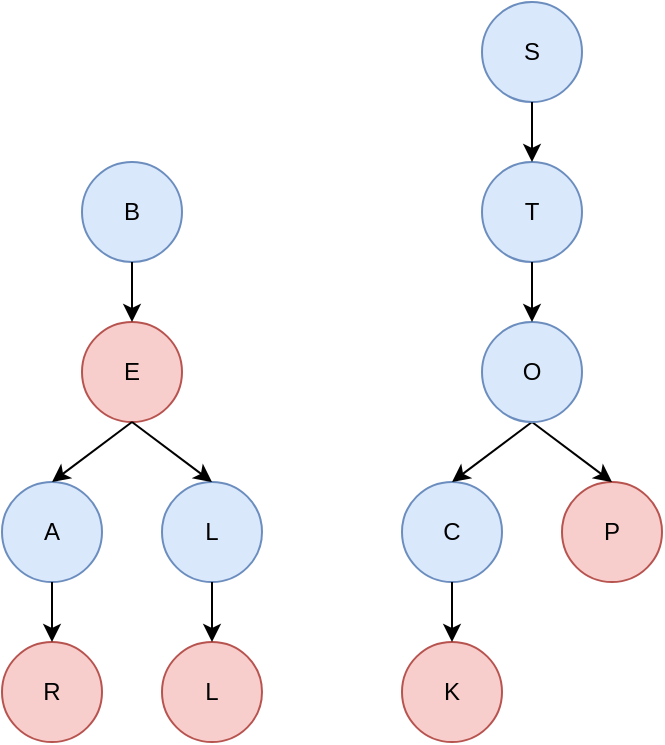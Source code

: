 <mxfile version="13.1.14" type="device"><diagram id="7iCIEOMZ6t4fqjfRX6P_" name="Page-1"><mxGraphModel dx="1422" dy="713" grid="1" gridSize="10" guides="1" tooltips="1" connect="1" arrows="1" fold="1" page="1" pageScale="1" pageWidth="827" pageHeight="1169" math="0" shadow="0"><root><mxCell id="0"/><mxCell id="1" parent="0"/><mxCell id="4EXcTasCEFakWW6M4sGl-2" value="E" style="ellipse;whiteSpace=wrap;html=1;aspect=fixed;fillColor=#f8cecc;strokeColor=#b85450;" vertex="1" parent="1"><mxGeometry x="320" y="230" width="50" height="50" as="geometry"/></mxCell><mxCell id="4EXcTasCEFakWW6M4sGl-3" value="A" style="ellipse;whiteSpace=wrap;html=1;aspect=fixed;fillColor=#dae8fc;strokeColor=#6c8ebf;" vertex="1" parent="1"><mxGeometry x="280" y="310" width="50" height="50" as="geometry"/></mxCell><mxCell id="4EXcTasCEFakWW6M4sGl-4" value="B" style="ellipse;whiteSpace=wrap;html=1;aspect=fixed;fillColor=#dae8fc;strokeColor=#6c8ebf;" vertex="1" parent="1"><mxGeometry x="320" y="150" width="50" height="50" as="geometry"/></mxCell><mxCell id="4EXcTasCEFakWW6M4sGl-7" value="R" style="ellipse;whiteSpace=wrap;html=1;aspect=fixed;fillColor=#f8cecc;strokeColor=#b85450;" vertex="1" parent="1"><mxGeometry x="280" y="390" width="50" height="50" as="geometry"/></mxCell><mxCell id="4EXcTasCEFakWW6M4sGl-8" value="" style="endArrow=classic;html=1;exitX=0.5;exitY=1;exitDx=0;exitDy=0;entryX=0.5;entryY=0;entryDx=0;entryDy=0;" edge="1" parent="1" source="4EXcTasCEFakWW6M4sGl-4" target="4EXcTasCEFakWW6M4sGl-2"><mxGeometry width="50" height="50" relative="1" as="geometry"><mxPoint x="390" y="390" as="sourcePoint"/><mxPoint x="440" y="340" as="targetPoint"/></mxGeometry></mxCell><mxCell id="4EXcTasCEFakWW6M4sGl-11" value="L" style="ellipse;whiteSpace=wrap;html=1;aspect=fixed;fillColor=#f8cecc;strokeColor=#b85450;" vertex="1" parent="1"><mxGeometry x="360" y="390" width="50" height="50" as="geometry"/></mxCell><mxCell id="4EXcTasCEFakWW6M4sGl-12" value="L" style="ellipse;whiteSpace=wrap;html=1;aspect=fixed;fillColor=#dae8fc;strokeColor=#6c8ebf;" vertex="1" parent="1"><mxGeometry x="360" y="310" width="50" height="50" as="geometry"/></mxCell><mxCell id="4EXcTasCEFakWW6M4sGl-13" value="" style="endArrow=classic;html=1;exitX=0.5;exitY=1;exitDx=0;exitDy=0;entryX=0.5;entryY=0;entryDx=0;entryDy=0;" edge="1" parent="1" source="4EXcTasCEFakWW6M4sGl-2" target="4EXcTasCEFakWW6M4sGl-3"><mxGeometry width="50" height="50" relative="1" as="geometry"><mxPoint x="390" y="390" as="sourcePoint"/><mxPoint x="440" y="340" as="targetPoint"/></mxGeometry></mxCell><mxCell id="4EXcTasCEFakWW6M4sGl-14" value="" style="endArrow=classic;html=1;exitX=0.5;exitY=1;exitDx=0;exitDy=0;entryX=0.5;entryY=0;entryDx=0;entryDy=0;" edge="1" parent="1" source="4EXcTasCEFakWW6M4sGl-3" target="4EXcTasCEFakWW6M4sGl-7"><mxGeometry width="50" height="50" relative="1" as="geometry"><mxPoint x="390" y="390" as="sourcePoint"/><mxPoint x="440" y="340" as="targetPoint"/></mxGeometry></mxCell><mxCell id="4EXcTasCEFakWW6M4sGl-15" value="" style="endArrow=classic;html=1;exitX=0.5;exitY=1;exitDx=0;exitDy=0;entryX=0.5;entryY=0;entryDx=0;entryDy=0;" edge="1" parent="1" source="4EXcTasCEFakWW6M4sGl-2" target="4EXcTasCEFakWW6M4sGl-12"><mxGeometry width="50" height="50" relative="1" as="geometry"><mxPoint x="390" y="390" as="sourcePoint"/><mxPoint x="440" y="340" as="targetPoint"/></mxGeometry></mxCell><mxCell id="4EXcTasCEFakWW6M4sGl-16" value="" style="endArrow=classic;html=1;exitX=0.5;exitY=1;exitDx=0;exitDy=0;entryX=0.5;entryY=0;entryDx=0;entryDy=0;" edge="1" parent="1" source="4EXcTasCEFakWW6M4sGl-12" target="4EXcTasCEFakWW6M4sGl-11"><mxGeometry width="50" height="50" relative="1" as="geometry"><mxPoint x="390" y="390" as="sourcePoint"/><mxPoint x="440" y="340" as="targetPoint"/></mxGeometry></mxCell><mxCell id="4EXcTasCEFakWW6M4sGl-17" value="T" style="ellipse;whiteSpace=wrap;html=1;aspect=fixed;fillColor=#dae8fc;strokeColor=#6c8ebf;" vertex="1" parent="1"><mxGeometry x="520" y="150" width="50" height="50" as="geometry"/></mxCell><mxCell id="4EXcTasCEFakWW6M4sGl-18" value="C" style="ellipse;whiteSpace=wrap;html=1;aspect=fixed;fillColor=#dae8fc;strokeColor=#6c8ebf;" vertex="1" parent="1"><mxGeometry x="480" y="310" width="50" height="50" as="geometry"/></mxCell><mxCell id="4EXcTasCEFakWW6M4sGl-19" value="S" style="ellipse;whiteSpace=wrap;html=1;aspect=fixed;fillColor=#dae8fc;strokeColor=#6c8ebf;" vertex="1" parent="1"><mxGeometry x="520" y="70" width="50" height="50" as="geometry"/></mxCell><mxCell id="4EXcTasCEFakWW6M4sGl-20" value="K" style="ellipse;whiteSpace=wrap;html=1;aspect=fixed;fillColor=#f8cecc;strokeColor=#b85450;" vertex="1" parent="1"><mxGeometry x="480" y="390" width="50" height="50" as="geometry"/></mxCell><mxCell id="4EXcTasCEFakWW6M4sGl-21" value="" style="endArrow=classic;html=1;exitX=0.5;exitY=1;exitDx=0;exitDy=0;entryX=0.5;entryY=0;entryDx=0;entryDy=0;" edge="1" parent="1" source="4EXcTasCEFakWW6M4sGl-19" target="4EXcTasCEFakWW6M4sGl-17"><mxGeometry width="50" height="50" relative="1" as="geometry"><mxPoint x="590" y="290" as="sourcePoint"/><mxPoint x="640" y="240" as="targetPoint"/></mxGeometry></mxCell><mxCell id="4EXcTasCEFakWW6M4sGl-23" value="P" style="ellipse;whiteSpace=wrap;html=1;aspect=fixed;fillColor=#f8cecc;strokeColor=#b85450;" vertex="1" parent="1"><mxGeometry x="560" y="310" width="50" height="50" as="geometry"/></mxCell><mxCell id="4EXcTasCEFakWW6M4sGl-24" value="" style="endArrow=classic;html=1;exitX=0.5;exitY=1;exitDx=0;exitDy=0;entryX=0.5;entryY=0;entryDx=0;entryDy=0;" edge="1" parent="1" source="4EXcTasCEFakWW6M4sGl-28" target="4EXcTasCEFakWW6M4sGl-18"><mxGeometry width="50" height="50" relative="1" as="geometry"><mxPoint x="590" y="390" as="sourcePoint"/><mxPoint x="640" y="340" as="targetPoint"/></mxGeometry></mxCell><mxCell id="4EXcTasCEFakWW6M4sGl-25" value="" style="endArrow=classic;html=1;exitX=0.5;exitY=1;exitDx=0;exitDy=0;entryX=0.5;entryY=0;entryDx=0;entryDy=0;" edge="1" parent="1" source="4EXcTasCEFakWW6M4sGl-18" target="4EXcTasCEFakWW6M4sGl-20"><mxGeometry width="50" height="50" relative="1" as="geometry"><mxPoint x="590" y="390" as="sourcePoint"/><mxPoint x="640" y="340" as="targetPoint"/></mxGeometry></mxCell><mxCell id="4EXcTasCEFakWW6M4sGl-26" value="" style="endArrow=classic;html=1;exitX=0.5;exitY=1;exitDx=0;exitDy=0;entryX=0.5;entryY=0;entryDx=0;entryDy=0;" edge="1" parent="1" source="4EXcTasCEFakWW6M4sGl-28" target="4EXcTasCEFakWW6M4sGl-23"><mxGeometry width="50" height="50" relative="1" as="geometry"><mxPoint x="590" y="390" as="sourcePoint"/><mxPoint x="640" y="340" as="targetPoint"/></mxGeometry></mxCell><mxCell id="4EXcTasCEFakWW6M4sGl-28" value="O" style="ellipse;whiteSpace=wrap;html=1;aspect=fixed;fillColor=#dae8fc;strokeColor=#6c8ebf;" vertex="1" parent="1"><mxGeometry x="520" y="230" width="50" height="50" as="geometry"/></mxCell><mxCell id="4EXcTasCEFakWW6M4sGl-29" value="" style="endArrow=classic;html=1;exitX=0.5;exitY=1;exitDx=0;exitDy=0;entryX=0.5;entryY=0;entryDx=0;entryDy=0;" edge="1" parent="1" target="4EXcTasCEFakWW6M4sGl-28" source="4EXcTasCEFakWW6M4sGl-17"><mxGeometry width="50" height="50" relative="1" as="geometry"><mxPoint x="675" y="200" as="sourcePoint"/><mxPoint x="770" y="340" as="targetPoint"/></mxGeometry></mxCell></root></mxGraphModel></diagram></mxfile>